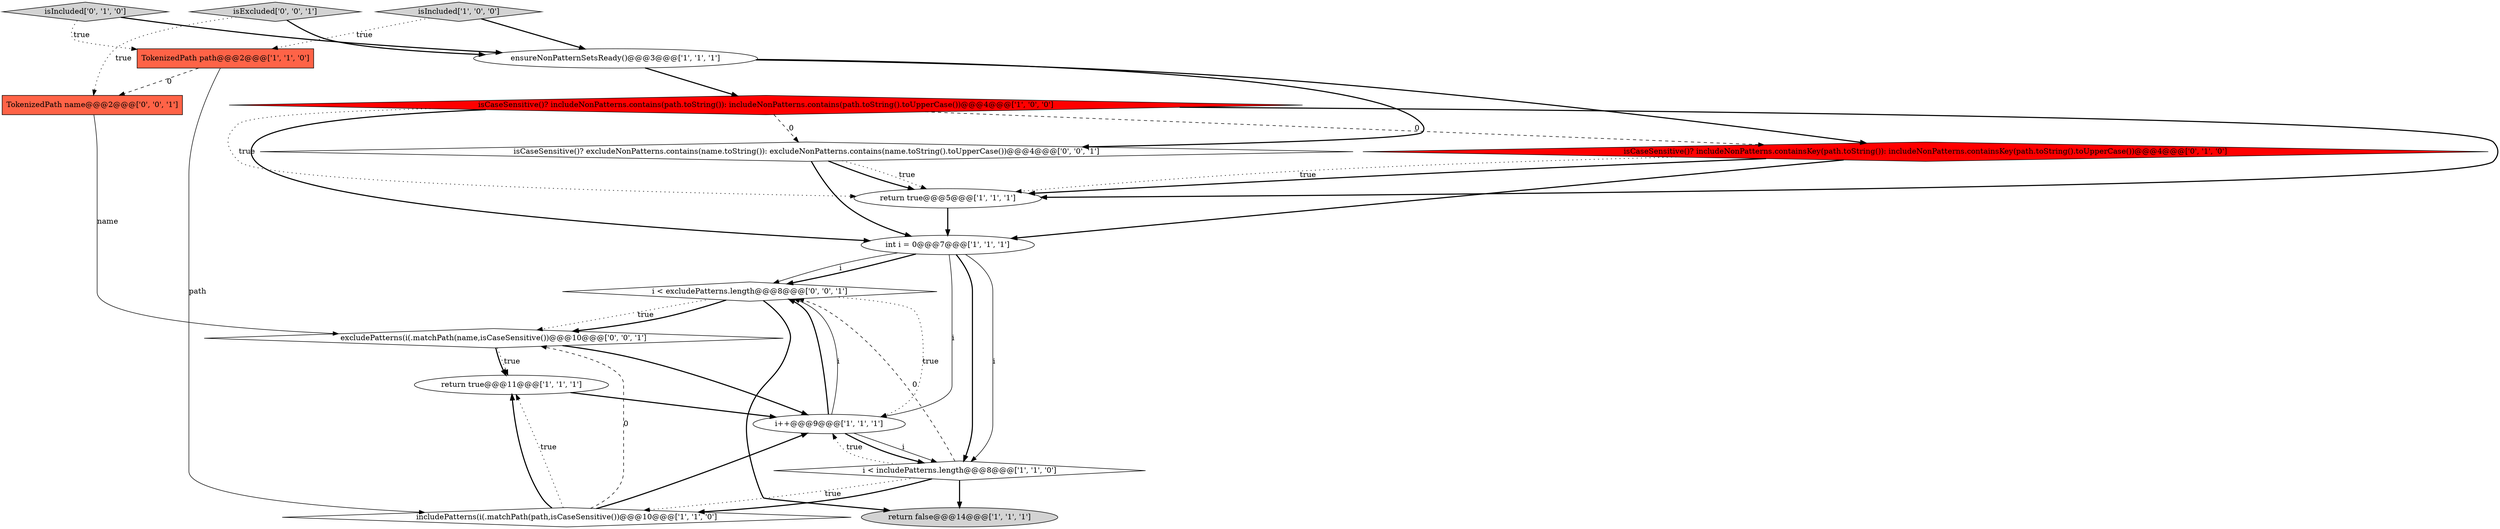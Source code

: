 digraph {
3 [style = filled, label = "isCaseSensitive()? includeNonPatterns.contains(path.toString()): includeNonPatterns.contains(path.toString().toUpperCase())@@@4@@@['1', '0', '0']", fillcolor = red, shape = diamond image = "AAA1AAABBB1BBB"];
12 [style = filled, label = "isIncluded['0', '1', '0']", fillcolor = lightgray, shape = diamond image = "AAA0AAABBB2BBB"];
17 [style = filled, label = "isExcluded['0', '0', '1']", fillcolor = lightgray, shape = diamond image = "AAA0AAABBB3BBB"];
13 [style = filled, label = "TokenizedPath name@@@2@@@['0', '0', '1']", fillcolor = tomato, shape = box image = "AAA0AAABBB3BBB"];
14 [style = filled, label = "i < excludePatterns.length@@@8@@@['0', '0', '1']", fillcolor = white, shape = diamond image = "AAA0AAABBB3BBB"];
16 [style = filled, label = "isCaseSensitive()? excludeNonPatterns.contains(name.toString()): excludeNonPatterns.contains(name.toString().toUpperCase())@@@4@@@['0', '0', '1']", fillcolor = white, shape = diamond image = "AAA0AAABBB3BBB"];
8 [style = filled, label = "return true@@@5@@@['1', '1', '1']", fillcolor = white, shape = ellipse image = "AAA0AAABBB1BBB"];
9 [style = filled, label = "return false@@@14@@@['1', '1', '1']", fillcolor = lightgray, shape = ellipse image = "AAA0AAABBB1BBB"];
15 [style = filled, label = "excludePatterns(i(.matchPath(name,isCaseSensitive())@@@10@@@['0', '0', '1']", fillcolor = white, shape = diamond image = "AAA0AAABBB3BBB"];
0 [style = filled, label = "TokenizedPath path@@@2@@@['1', '1', '0']", fillcolor = tomato, shape = box image = "AAA0AAABBB1BBB"];
10 [style = filled, label = "return true@@@11@@@['1', '1', '1']", fillcolor = white, shape = ellipse image = "AAA0AAABBB1BBB"];
1 [style = filled, label = "int i = 0@@@7@@@['1', '1', '1']", fillcolor = white, shape = ellipse image = "AAA0AAABBB1BBB"];
5 [style = filled, label = "isIncluded['1', '0', '0']", fillcolor = lightgray, shape = diamond image = "AAA0AAABBB1BBB"];
7 [style = filled, label = "i < includePatterns.length@@@8@@@['1', '1', '0']", fillcolor = white, shape = diamond image = "AAA0AAABBB1BBB"];
4 [style = filled, label = "i++@@@9@@@['1', '1', '1']", fillcolor = white, shape = ellipse image = "AAA0AAABBB1BBB"];
6 [style = filled, label = "ensureNonPatternSetsReady()@@@3@@@['1', '1', '1']", fillcolor = white, shape = ellipse image = "AAA0AAABBB1BBB"];
2 [style = filled, label = "includePatterns(i(.matchPath(path,isCaseSensitive())@@@10@@@['1', '1', '0']", fillcolor = white, shape = diamond image = "AAA0AAABBB1BBB"];
11 [style = filled, label = "isCaseSensitive()? includeNonPatterns.containsKey(path.toString()): includeNonPatterns.containsKey(path.toString().toUpperCase())@@@4@@@['0', '1', '0']", fillcolor = red, shape = diamond image = "AAA1AAABBB2BBB"];
4->7 [style = solid, label="i"];
13->15 [style = solid, label="name"];
6->3 [style = bold, label=""];
7->2 [style = dotted, label="true"];
16->8 [style = dotted, label="true"];
4->14 [style = bold, label=""];
15->10 [style = bold, label=""];
3->1 [style = bold, label=""];
16->8 [style = bold, label=""];
17->6 [style = bold, label=""];
11->1 [style = bold, label=""];
4->14 [style = solid, label="i"];
7->14 [style = dashed, label="0"];
3->16 [style = dashed, label="0"];
1->14 [style = solid, label="i"];
15->10 [style = dotted, label="true"];
5->0 [style = dotted, label="true"];
1->4 [style = solid, label="i"];
2->10 [style = bold, label=""];
12->6 [style = bold, label=""];
2->4 [style = bold, label=""];
1->7 [style = bold, label=""];
4->7 [style = bold, label=""];
2->15 [style = dashed, label="0"];
7->9 [style = bold, label=""];
8->1 [style = bold, label=""];
14->15 [style = dotted, label="true"];
0->2 [style = solid, label="path"];
5->6 [style = bold, label=""];
16->1 [style = bold, label=""];
6->16 [style = bold, label=""];
7->2 [style = bold, label=""];
3->8 [style = bold, label=""];
6->11 [style = bold, label=""];
0->13 [style = dashed, label="0"];
7->4 [style = dotted, label="true"];
15->4 [style = bold, label=""];
10->4 [style = bold, label=""];
12->0 [style = dotted, label="true"];
11->8 [style = bold, label=""];
14->9 [style = bold, label=""];
1->14 [style = bold, label=""];
14->15 [style = bold, label=""];
11->8 [style = dotted, label="true"];
3->11 [style = dashed, label="0"];
14->4 [style = dotted, label="true"];
3->8 [style = dotted, label="true"];
17->13 [style = dotted, label="true"];
1->7 [style = solid, label="i"];
2->10 [style = dotted, label="true"];
}
